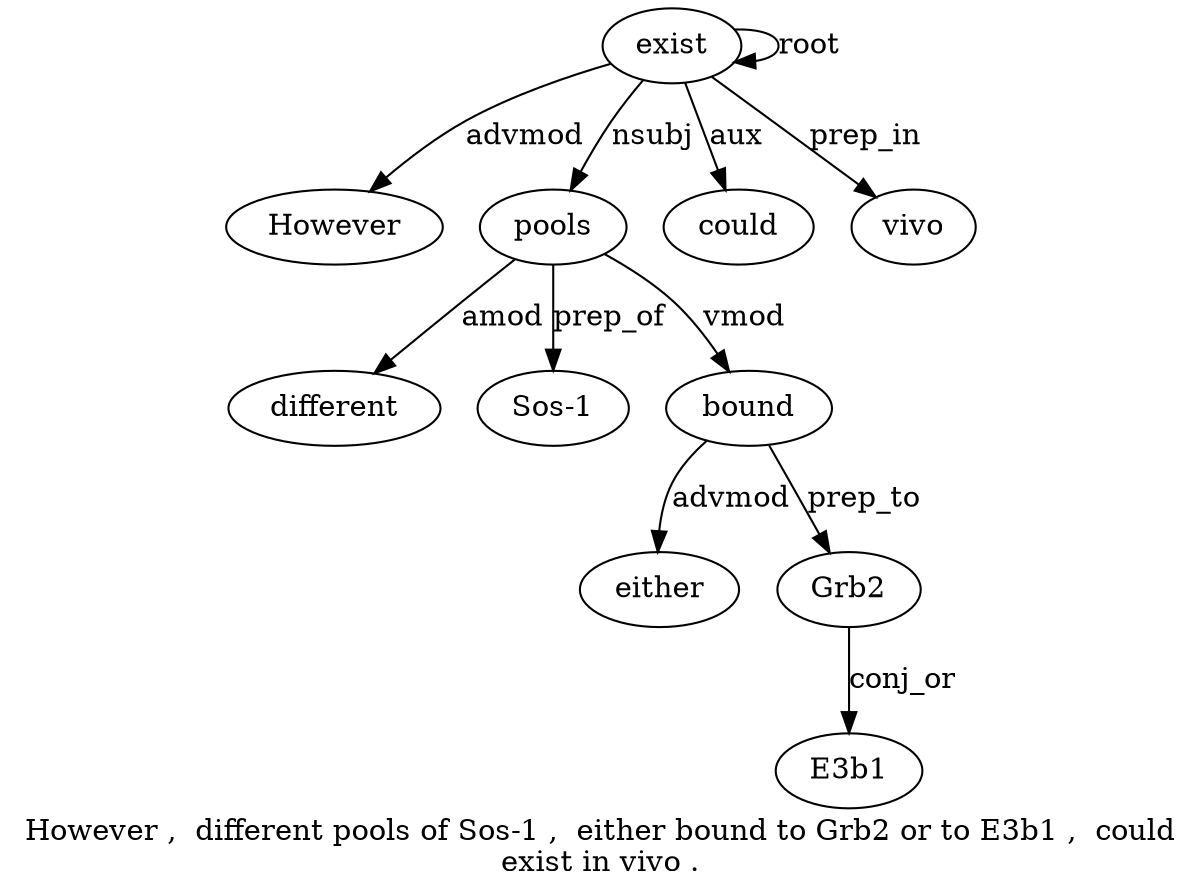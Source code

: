 digraph "However ,  different pools of Sos-1 ,  either bound to Grb2 or to E3b1 ,  could exist in vivo ." {
label="However ,  different pools of Sos-1 ,  either bound to Grb2 or to E3b1 ,  could
exist in vivo .";
exist17 [style=filled, fillcolor=white, label=exist];
However1 [style=filled, fillcolor=white, label=However];
exist17 -> However1  [label=advmod];
pools4 [style=filled, fillcolor=white, label=pools];
different3 [style=filled, fillcolor=white, label=different];
pools4 -> different3  [label=amod];
exist17 -> pools4  [label=nsubj];
"Sos-16" [style=filled, fillcolor=white, label="Sos-1"];
pools4 -> "Sos-16"  [label=prep_of];
bound9 [style=filled, fillcolor=white, label=bound];
either8 [style=filled, fillcolor=white, label=either];
bound9 -> either8  [label=advmod];
pools4 -> bound9  [label=vmod];
Grb211 [style=filled, fillcolor=white, label=Grb2];
bound9 -> Grb211  [label=prep_to];
E3b114 [style=filled, fillcolor=white, label=E3b1];
Grb211 -> E3b114  [label=conj_or];
could16 [style=filled, fillcolor=white, label=could];
exist17 -> could16  [label=aux];
exist17 -> exist17  [label=root];
vivo19 [style=filled, fillcolor=white, label=vivo];
exist17 -> vivo19  [label=prep_in];
}
